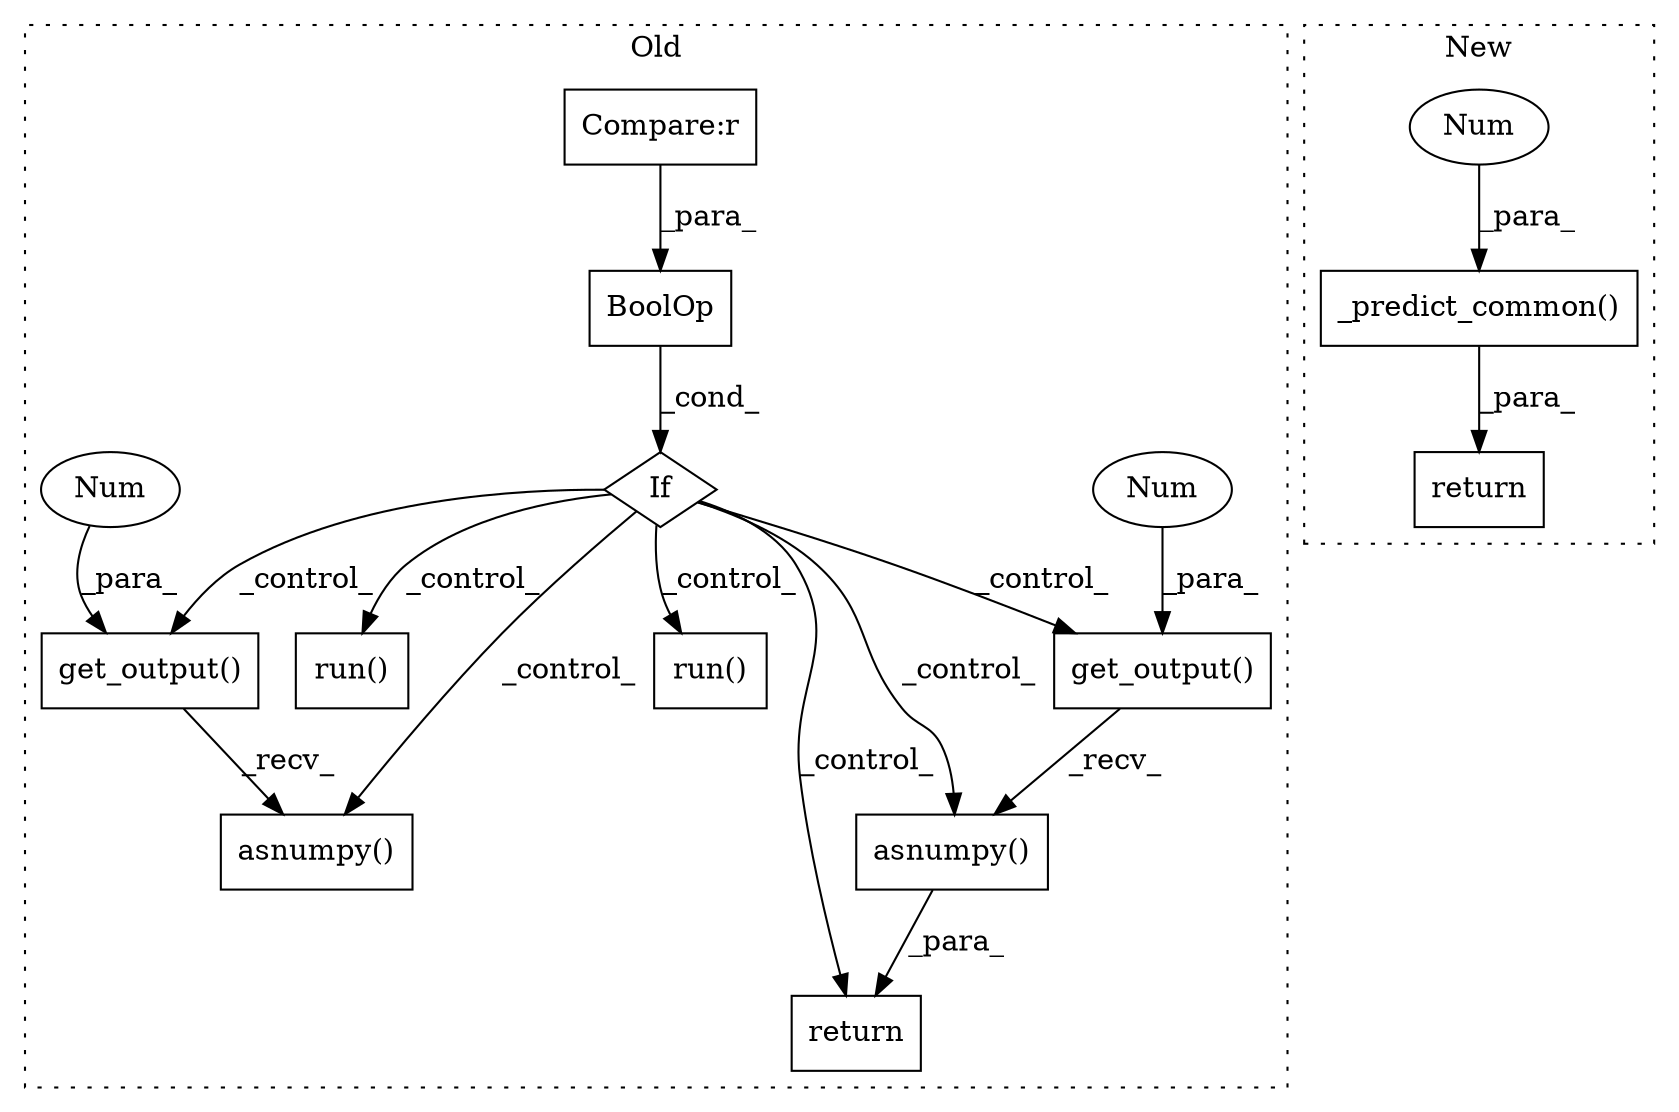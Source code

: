 digraph G {
subgraph cluster0 {
1 [label="asnumpy()" a="75" s="20986" l="34" shape="box"];
3 [label="If" a="96" s="20688" l="3" shape="diamond"];
4 [label="asnumpy()" a="75" s="20840" l="45" shape="box"];
5 [label="run()" a="75" s="20763" l="57" shape="box"];
6 [label="Compare:r" a="40" s="20716" l="33" shape="box"];
7 [label="run()" a="75" s="20920" l="46" shape="box"];
8 [label="get_output()" a="75" s="20986,21009" l="22,1" shape="box"];
9 [label="BoolOp" a="72" s="20691" l="58" shape="box"];
10 [label="get_output()" a="75" s="20840,20874" l="33,1" shape="box"];
12 [label="Num" a="76" s="21008" l="1" shape="ellipse"];
13 [label="Num" a="76" s="20873" l="1" shape="ellipse"];
14 [label="return" a="93" s="20833" l="7" shape="box"];
label = "Old";
style="dotted";
}
subgraph cluster1 {
2 [label="_predict_common()" a="75" s="20304,20329" l="21,7" shape="box"];
11 [label="Num" a="76" s="20325" l="1" shape="ellipse"];
15 [label="return" a="93" s="20345" l="7" shape="box"];
label = "New";
style="dotted";
}
2 -> 15 [label="_para_"];
3 -> 14 [label="_control_"];
3 -> 4 [label="_control_"];
3 -> 8 [label="_control_"];
3 -> 10 [label="_control_"];
3 -> 1 [label="_control_"];
3 -> 7 [label="_control_"];
3 -> 5 [label="_control_"];
4 -> 14 [label="_para_"];
6 -> 9 [label="_para_"];
8 -> 1 [label="_recv_"];
9 -> 3 [label="_cond_"];
10 -> 4 [label="_recv_"];
11 -> 2 [label="_para_"];
12 -> 8 [label="_para_"];
13 -> 10 [label="_para_"];
}